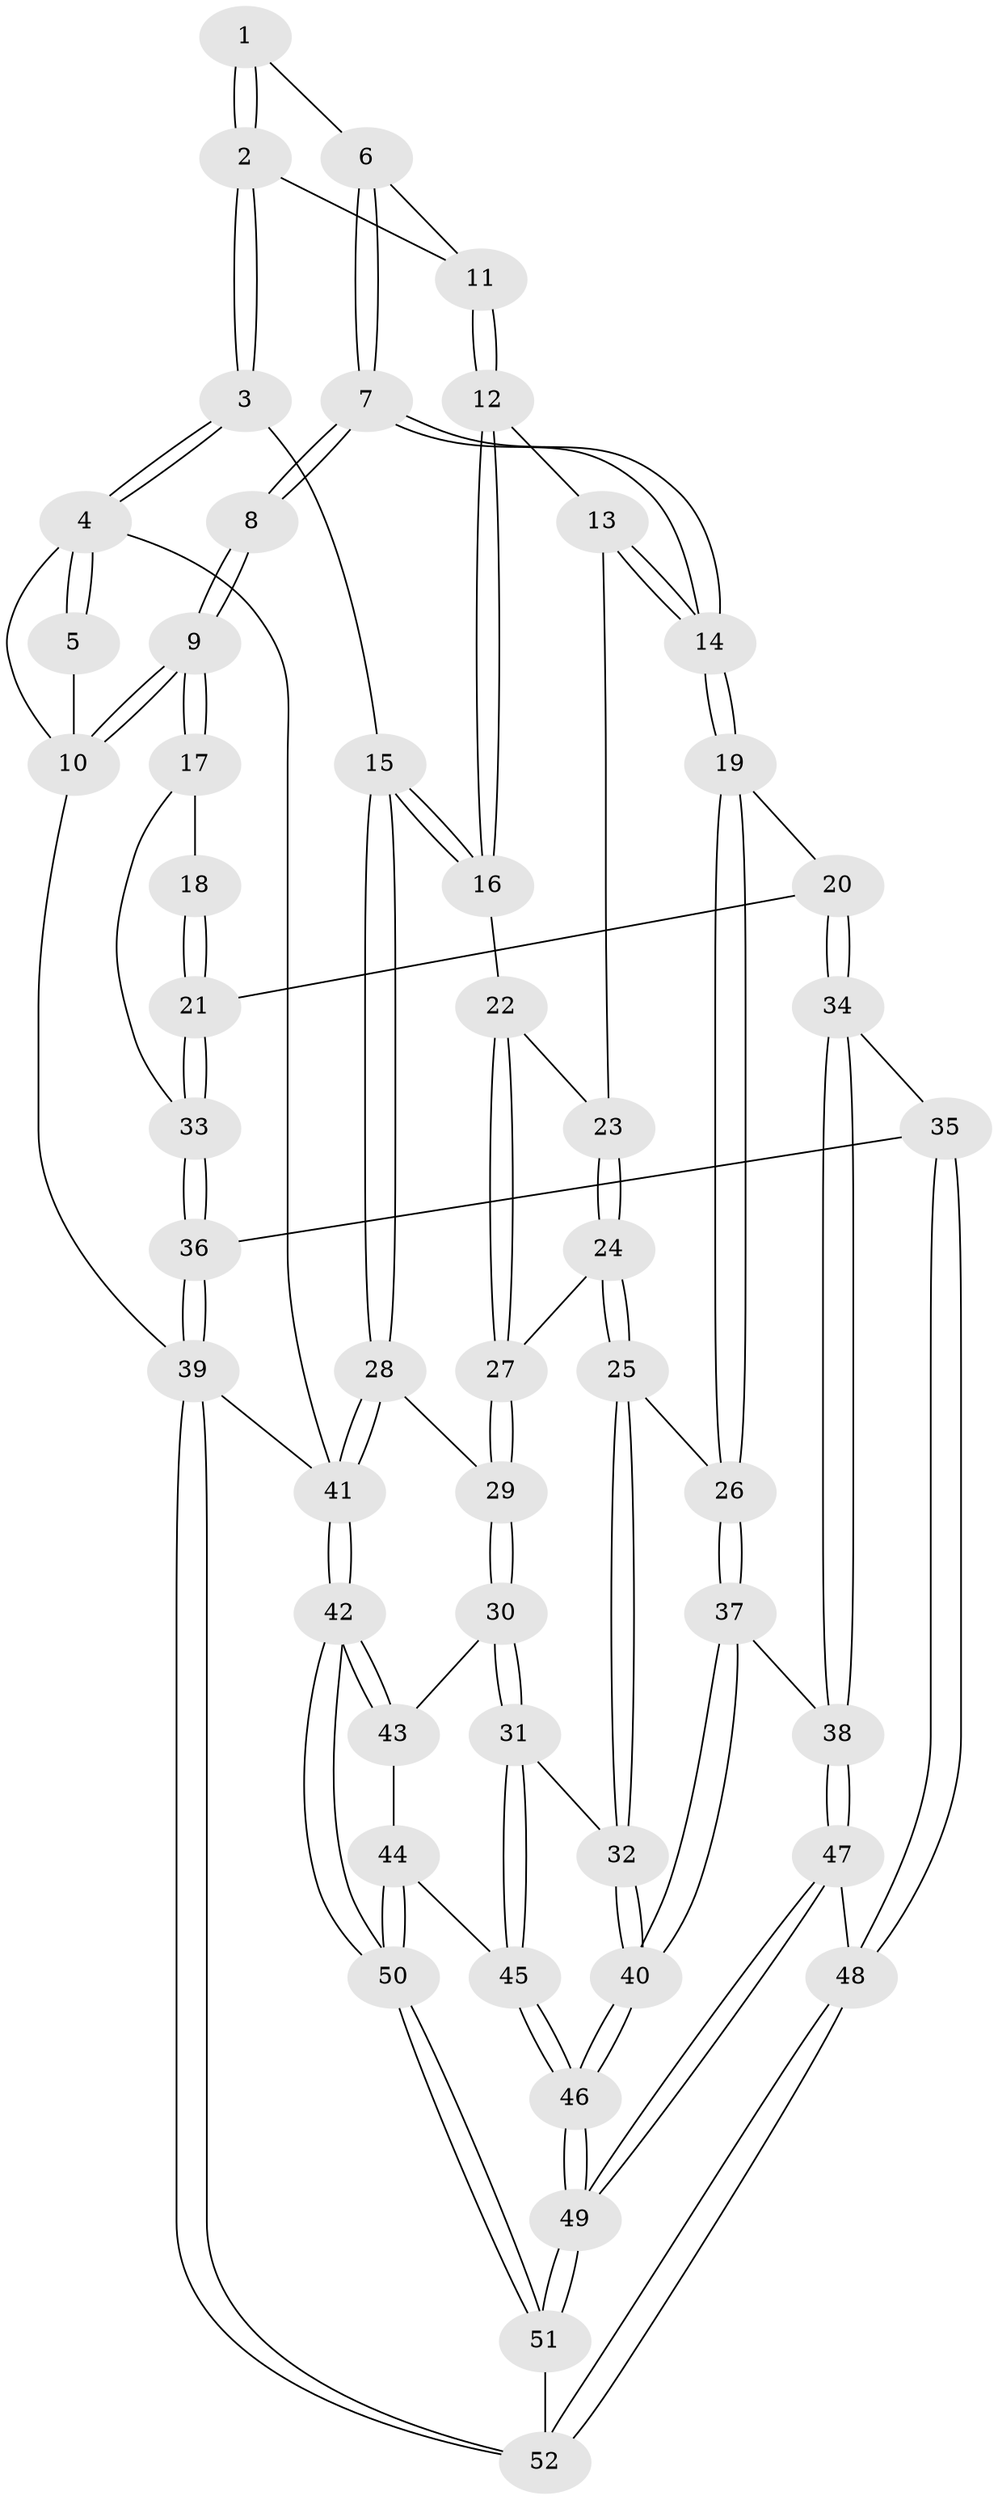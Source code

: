 // Generated by graph-tools (version 1.1) at 2025/27/03/15/25 16:27:57]
// undirected, 52 vertices, 127 edges
graph export_dot {
graph [start="1"]
  node [color=gray90,style=filled];
  1 [pos="+0.5966669330503147+0.055688150428483046"];
  2 [pos="+0.9789747440223255+0.19077878257446187"];
  3 [pos="+1+0.17298754570904082"];
  4 [pos="+1+0"];
  5 [pos="+0.5934016372456236+0"];
  6 [pos="+0.5648335516995945+0.1291094882381781"];
  7 [pos="+0.47532235633959397+0.27441876729083337"];
  8 [pos="+0.3594712742874083+0.22864606503644383"];
  9 [pos="+0+0"];
  10 [pos="+0+0"];
  11 [pos="+0.8252044753685511+0.31396597145064464"];
  12 [pos="+0.8069780809041326+0.35551810154632685"];
  13 [pos="+0.7000811876633439+0.38094842547060953"];
  14 [pos="+0.4806383012060208+0.3505124944835725"];
  15 [pos="+1+0.5260201523726918"];
  16 [pos="+0.8458265327348045+0.4196779470781722"];
  17 [pos="+0+0.30229033760028806"];
  18 [pos="+0.17102031478477606+0.3025403016127671"];
  19 [pos="+0.46895500771888354+0.39781384526153446"];
  20 [pos="+0.31913035125191397+0.5016132162524736"];
  21 [pos="+0.2574236204439514+0.503775510335443"];
  22 [pos="+0.812732251893856+0.4537982155672601"];
  23 [pos="+0.7266746437020216+0.4158614512133756"];
  24 [pos="+0.7723682989247581+0.5041783808857677"];
  25 [pos="+0.6576415238829884+0.6346798585760065"];
  26 [pos="+0.5752530592459045+0.5605515785256692"];
  27 [pos="+0.7845948881828069+0.49896312572501667"];
  28 [pos="+1+0.6086947247885239"];
  29 [pos="+1+0.6253886154136555"];
  30 [pos="+0.8878351107759831+0.7268098697940661"];
  31 [pos="+0.7549782986687615+0.7433366278140713"];
  32 [pos="+0.7134667818995436+0.7360273688129834"];
  33 [pos="+0.010996198615606582+0.5416052008216768"];
  34 [pos="+0.3310913645498334+0.798115185229232"];
  35 [pos="+0.2604866602938514+0.8141556738781455"];
  36 [pos="+0+0.8287488590247764"];
  37 [pos="+0.3739511866283071+0.7975618695665815"];
  38 [pos="+0.34057774507318894+0.8026421371159724"];
  39 [pos="+0+1"];
  40 [pos="+0.6185745319823927+0.8367871241891066"];
  41 [pos="+1+1"];
  42 [pos="+1+1"];
  43 [pos="+0.9121041375558421+0.8311223753699918"];
  44 [pos="+0.8755363526274816+1"];
  45 [pos="+0.8010074388903572+0.9320578001526144"];
  46 [pos="+0.579432949760041+1"];
  47 [pos="+0.3591723861922859+0.8691635611423201"];
  48 [pos="+0.2619679786457512+1"];
  49 [pos="+0.5697381951726023+1"];
  50 [pos="+0.9986576114566604+1"];
  51 [pos="+0.5696268911600875+1"];
  52 [pos="+0.22364980907337745+1"];
  1 -- 2;
  1 -- 2;
  1 -- 6;
  2 -- 3;
  2 -- 3;
  2 -- 11;
  3 -- 4;
  3 -- 4;
  3 -- 15;
  4 -- 5;
  4 -- 5;
  4 -- 41;
  4 -- 10;
  5 -- 10;
  6 -- 7;
  6 -- 7;
  6 -- 11;
  7 -- 8;
  7 -- 8;
  7 -- 14;
  7 -- 14;
  8 -- 9;
  8 -- 9;
  9 -- 10;
  9 -- 10;
  9 -- 17;
  9 -- 17;
  10 -- 39;
  11 -- 12;
  11 -- 12;
  12 -- 13;
  12 -- 16;
  12 -- 16;
  13 -- 14;
  13 -- 14;
  13 -- 23;
  14 -- 19;
  14 -- 19;
  15 -- 16;
  15 -- 16;
  15 -- 28;
  15 -- 28;
  16 -- 22;
  17 -- 18;
  17 -- 33;
  18 -- 21;
  18 -- 21;
  19 -- 20;
  19 -- 26;
  19 -- 26;
  20 -- 21;
  20 -- 34;
  20 -- 34;
  21 -- 33;
  21 -- 33;
  22 -- 23;
  22 -- 27;
  22 -- 27;
  23 -- 24;
  23 -- 24;
  24 -- 25;
  24 -- 25;
  24 -- 27;
  25 -- 26;
  25 -- 32;
  25 -- 32;
  26 -- 37;
  26 -- 37;
  27 -- 29;
  27 -- 29;
  28 -- 29;
  28 -- 41;
  28 -- 41;
  29 -- 30;
  29 -- 30;
  30 -- 31;
  30 -- 31;
  30 -- 43;
  31 -- 32;
  31 -- 45;
  31 -- 45;
  32 -- 40;
  32 -- 40;
  33 -- 36;
  33 -- 36;
  34 -- 35;
  34 -- 38;
  34 -- 38;
  35 -- 36;
  35 -- 48;
  35 -- 48;
  36 -- 39;
  36 -- 39;
  37 -- 38;
  37 -- 40;
  37 -- 40;
  38 -- 47;
  38 -- 47;
  39 -- 52;
  39 -- 52;
  39 -- 41;
  40 -- 46;
  40 -- 46;
  41 -- 42;
  41 -- 42;
  42 -- 43;
  42 -- 43;
  42 -- 50;
  42 -- 50;
  43 -- 44;
  44 -- 45;
  44 -- 50;
  44 -- 50;
  45 -- 46;
  45 -- 46;
  46 -- 49;
  46 -- 49;
  47 -- 48;
  47 -- 49;
  47 -- 49;
  48 -- 52;
  48 -- 52;
  49 -- 51;
  49 -- 51;
  50 -- 51;
  50 -- 51;
  51 -- 52;
}
